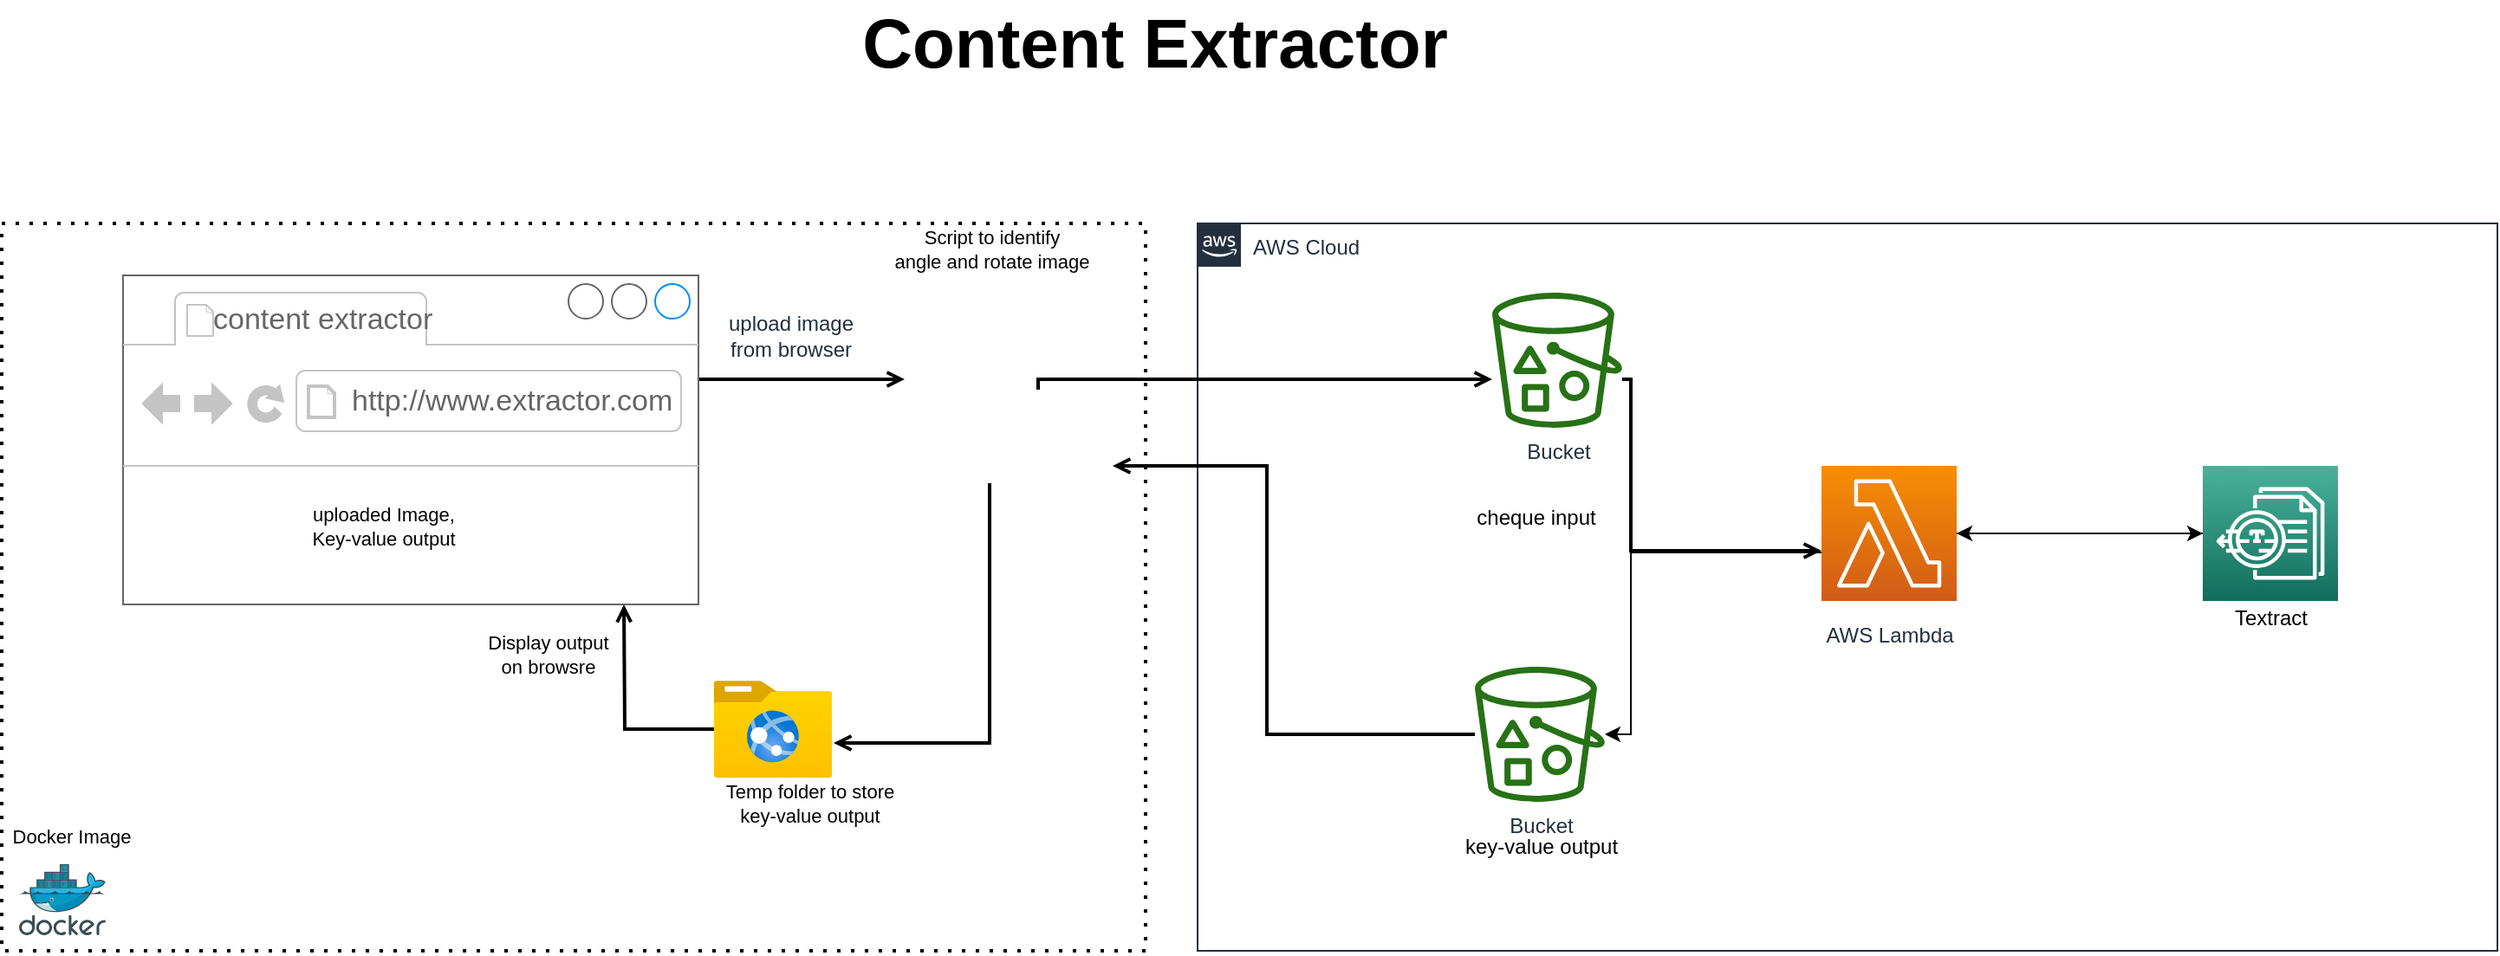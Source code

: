 <mxfile version="16.2.4" type="device"><diagram id="Ht1M8jgEwFfnCIfOTk4-" name="Page-1"><mxGraphModel dx="2842" dy="1752" grid="1" gridSize="10" guides="1" tooltips="1" connect="1" arrows="1" fold="1" page="1" pageScale="1" pageWidth="1169" pageHeight="827" math="0" shadow="0"><root><mxCell id="0"/><mxCell id="1" parent="0"/><mxCell id="UEzPUAAOIrF-is8g5C7q-74" value="AWS Cloud" style="points=[[0,0],[0.25,0],[0.5,0],[0.75,0],[1,0],[1,0.25],[1,0.5],[1,0.75],[1,1],[0.75,1],[0.5,1],[0.25,1],[0,1],[0,0.75],[0,0.5],[0,0.25]];outlineConnect=0;gradientColor=none;html=1;whiteSpace=wrap;fontSize=12;fontStyle=0;shape=mxgraph.aws4.group;grIcon=mxgraph.aws4.group_aws_cloud_alt;strokeColor=#232F3E;fillColor=none;verticalAlign=top;align=left;spacingLeft=30;fontColor=#232F3E;dashed=0;labelBackgroundColor=#ffffff;container=1;pointerEvents=0;collapsible=0;recursiveResize=0;" parent="1" vertex="1"><mxGeometry x="-130" y="60" width="750" height="420" as="geometry"/></mxCell><mxCell id="HNFVejHPbz6Y3fBBY2r6-4" style="edgeStyle=orthogonalEdgeStyle;rounded=0;orthogonalLoop=1;jettySize=auto;html=1;entryX=0;entryY=0.5;entryDx=0;entryDy=0;entryPerimeter=0;" edge="1" parent="UEzPUAAOIrF-is8g5C7q-74" source="UEzPUAAOIrF-is8g5C7q-85" target="HNFVejHPbz6Y3fBBY2r6-1"><mxGeometry relative="1" as="geometry"/></mxCell><mxCell id="HNFVejHPbz6Y3fBBY2r6-8" style="edgeStyle=orthogonalEdgeStyle;rounded=0;orthogonalLoop=1;jettySize=auto;html=1;" edge="1" parent="UEzPUAAOIrF-is8g5C7q-74" source="UEzPUAAOIrF-is8g5C7q-85" target="HNFVejHPbz6Y3fBBY2r6-5"><mxGeometry relative="1" as="geometry"><Array as="points"><mxPoint x="250" y="190"/><mxPoint x="250" y="295"/></Array></mxGeometry></mxCell><mxCell id="UEzPUAAOIrF-is8g5C7q-85" value="AWS Lambda" style="outlineConnect=0;fontColor=#232F3E;gradientColor=#F78E04;gradientDirection=north;fillColor=#D05C17;strokeColor=#ffffff;dashed=0;verticalLabelPosition=bottom;verticalAlign=top;align=center;html=1;fontSize=12;fontStyle=0;aspect=fixed;shape=mxgraph.aws4.resourceIcon;resIcon=mxgraph.aws4.lambda;labelBackgroundColor=#ffffff;spacingTop=6;" parent="UEzPUAAOIrF-is8g5C7q-74" vertex="1"><mxGeometry x="360" y="140" width="78" height="78" as="geometry"/></mxCell><mxCell id="UEzPUAAOIrF-is8g5C7q-77" value="Bucket" style="outlineConnect=0;fontColor=#232F3E;gradientColor=none;fillColor=#277116;strokeColor=none;dashed=0;verticalLabelPosition=bottom;verticalAlign=top;align=center;html=1;fontSize=12;fontStyle=0;aspect=fixed;pointerEvents=1;shape=mxgraph.aws4.bucket_with_objects;labelBackgroundColor=#ffffff;" parent="UEzPUAAOIrF-is8g5C7q-74" vertex="1"><mxGeometry x="170" y="40" width="75" height="78" as="geometry"/></mxCell><mxCell id="UEzPUAAOIrF-is8g5C7q-89" value="" style="edgeStyle=orthogonalEdgeStyle;rounded=0;orthogonalLoop=1;jettySize=auto;html=1;endArrow=open;endFill=0;strokeWidth=2;entryX=0;entryY=0.628;entryDx=0;entryDy=0;entryPerimeter=0;" parent="UEzPUAAOIrF-is8g5C7q-74" source="UEzPUAAOIrF-is8g5C7q-77" target="UEzPUAAOIrF-is8g5C7q-85" edge="1"><mxGeometry relative="1" as="geometry"><Array as="points"><mxPoint x="250" y="90"/><mxPoint x="250" y="189"/></Array><mxPoint x="320" y="270" as="targetPoint"/></mxGeometry></mxCell><mxCell id="HNFVejHPbz6Y3fBBY2r6-7" style="edgeStyle=orthogonalEdgeStyle;rounded=0;orthogonalLoop=1;jettySize=auto;html=1;" edge="1" parent="UEzPUAAOIrF-is8g5C7q-74" source="HNFVejHPbz6Y3fBBY2r6-1" target="UEzPUAAOIrF-is8g5C7q-85"><mxGeometry relative="1" as="geometry"/></mxCell><mxCell id="HNFVejHPbz6Y3fBBY2r6-1" value="" style="sketch=0;points=[[0,0,0],[0.25,0,0],[0.5,0,0],[0.75,0,0],[1,0,0],[0,1,0],[0.25,1,0],[0.5,1,0],[0.75,1,0],[1,1,0],[0,0.25,0],[0,0.5,0],[0,0.75,0],[1,0.25,0],[1,0.5,0],[1,0.75,0]];outlineConnect=0;fontColor=#232F3E;gradientColor=#4AB29A;gradientDirection=north;fillColor=#116D5B;strokeColor=#ffffff;dashed=0;verticalLabelPosition=bottom;verticalAlign=top;align=center;html=1;fontSize=12;fontStyle=0;aspect=fixed;shape=mxgraph.aws4.resourceIcon;resIcon=mxgraph.aws4.textract;" vertex="1" parent="UEzPUAAOIrF-is8g5C7q-74"><mxGeometry x="580" y="140" width="78" height="78" as="geometry"/></mxCell><mxCell id="HNFVejHPbz6Y3fBBY2r6-5" value="Bucket" style="outlineConnect=0;fontColor=#232F3E;gradientColor=none;fillColor=#277116;strokeColor=none;dashed=0;verticalLabelPosition=bottom;verticalAlign=top;align=center;html=1;fontSize=12;fontStyle=0;aspect=fixed;pointerEvents=1;shape=mxgraph.aws4.bucket_with_objects;labelBackgroundColor=#ffffff;" vertex="1" parent="UEzPUAAOIrF-is8g5C7q-74"><mxGeometry x="160" y="256" width="75" height="78" as="geometry"/></mxCell><mxCell id="HNFVejHPbz6Y3fBBY2r6-6" value="Textract" style="text;html=1;align=center;verticalAlign=middle;resizable=0;points=[];autosize=1;strokeColor=none;fillColor=none;" vertex="1" parent="UEzPUAAOIrF-is8g5C7q-74"><mxGeometry x="589" y="218" width="60" height="20" as="geometry"/></mxCell><mxCell id="HNFVejHPbz6Y3fBBY2r6-9" value="key-value output" style="text;html=1;align=center;verticalAlign=middle;resizable=0;points=[];autosize=1;strokeColor=none;fillColor=none;" vertex="1" parent="UEzPUAAOIrF-is8g5C7q-74"><mxGeometry x="147.5" y="350" width="100" height="20" as="geometry"/></mxCell><mxCell id="HNFVejHPbz6Y3fBBY2r6-10" value="cheque input" style="text;html=1;align=center;verticalAlign=middle;resizable=0;points=[];autosize=1;strokeColor=none;fillColor=none;" vertex="1" parent="UEzPUAAOIrF-is8g5C7q-74"><mxGeometry x="155" y="160" width="80" height="20" as="geometry"/></mxCell><mxCell id="HNFVejHPbz6Y3fBBY2r6-18" style="edgeStyle=orthogonalEdgeStyle;shape=connector;rounded=0;orthogonalLoop=1;jettySize=auto;html=1;labelBackgroundColor=default;fontFamily=Helvetica;fontSize=11;fontColor=default;endArrow=open;endFill=0;strokeColor=default;strokeWidth=2;" edge="1" parent="1" target="HNFVejHPbz6Y3fBBY2r6-16"><mxGeometry relative="1" as="geometry"><mxPoint x="-422" y="164" as="sourcePoint"/><Array as="points"><mxPoint x="-422" y="150"/></Array></mxGeometry></mxCell><mxCell id="HNFVejHPbz6Y3fBBY2r6-11" style="edgeStyle=orthogonalEdgeStyle;shape=connector;rounded=0;orthogonalLoop=1;jettySize=auto;html=1;labelBackgroundColor=default;fontFamily=Helvetica;fontSize=11;fontColor=default;endArrow=open;endFill=0;strokeColor=default;strokeWidth=2;startArrow=none;" edge="1" parent="1" target="UEzPUAAOIrF-is8g5C7q-77"><mxGeometry relative="1" as="geometry"><mxPoint x="-222" y="156" as="sourcePoint"/><Array as="points"><mxPoint x="-222" y="150"/></Array></mxGeometry></mxCell><mxCell id="HNFVejHPbz6Y3fBBY2r6-37" style="edgeStyle=orthogonalEdgeStyle;shape=connector;rounded=0;orthogonalLoop=1;jettySize=auto;html=1;labelBackgroundColor=default;fontFamily=Helvetica;fontSize=40;fontColor=default;endArrow=open;endFill=0;strokeColor=default;strokeWidth=2;entryX=1.015;entryY=0.643;entryDx=0;entryDy=0;entryPerimeter=0;" edge="1" parent="1" source="HNFVejHPbz6Y3fBBY2r6-16" target="HNFVejHPbz6Y3fBBY2r6-22"><mxGeometry relative="1" as="geometry"><mxPoint x="-239.0" y="380" as="targetPoint"/><Array as="points"><mxPoint x="-250" y="360"/></Array></mxGeometry></mxCell><mxCell id="HNFVejHPbz6Y3fBBY2r6-16" value="" style="shape=image;html=1;verticalAlign=top;verticalLabelPosition=bottom;labelBackgroundColor=#ffffff;imageAspect=0;aspect=fixed;image=https://cdn1.iconfinder.com/data/icons/DarkGlass_Reworked/128x128/mimetypes/source_py.png;fontFamily=Helvetica;fontSize=11;fontColor=default;" vertex="1" parent="1"><mxGeometry x="-299" y="90" width="120" height="120" as="geometry"/></mxCell><mxCell id="HNFVejHPbz6Y3fBBY2r6-17" value="Script to identify &lt;br&gt;angle and rotate image" style="text;html=1;align=center;verticalAlign=middle;resizable=0;points=[];autosize=1;strokeColor=none;fillColor=none;fontSize=11;fontFamily=Helvetica;fontColor=default;" vertex="1" parent="1"><mxGeometry x="-314" y="60" width="130" height="30" as="geometry"/></mxCell><mxCell id="HNFVejHPbz6Y3fBBY2r6-19" style="edgeStyle=orthogonalEdgeStyle;shape=connector;rounded=0;orthogonalLoop=1;jettySize=auto;html=1;labelBackgroundColor=default;fontFamily=Helvetica;fontSize=11;fontColor=default;endArrow=open;endFill=0;strokeColor=default;strokeWidth=2;" edge="1" parent="1" source="HNFVejHPbz6Y3fBBY2r6-5" target="HNFVejHPbz6Y3fBBY2r6-16"><mxGeometry relative="1" as="geometry"><mxPoint x="-321.4" y="355" as="targetPoint"/><Array as="points"><mxPoint x="-90" y="355"/><mxPoint x="-90" y="200"/></Array></mxGeometry></mxCell><mxCell id="HNFVejHPbz6Y3fBBY2r6-21" value="Temp folder to store &lt;br&gt;key-value output" style="text;html=1;align=center;verticalAlign=middle;resizable=0;points=[];autosize=1;strokeColor=none;fillColor=none;fontSize=11;fontFamily=Helvetica;fontColor=default;" vertex="1" parent="1"><mxGeometry x="-409" y="380" width="110" height="30" as="geometry"/></mxCell><mxCell id="HNFVejHPbz6Y3fBBY2r6-23" style="edgeStyle=orthogonalEdgeStyle;shape=connector;rounded=0;orthogonalLoop=1;jettySize=auto;html=1;labelBackgroundColor=default;fontFamily=Helvetica;fontSize=11;fontColor=default;endArrow=open;endFill=0;strokeColor=default;strokeWidth=2;" edge="1" parent="1" source="HNFVejHPbz6Y3fBBY2r6-22"><mxGeometry relative="1" as="geometry"><mxPoint x="-461" y="280" as="targetPoint"/></mxGeometry></mxCell><mxCell id="HNFVejHPbz6Y3fBBY2r6-22" value="" style="aspect=fixed;html=1;points=[];align=center;image;fontSize=12;image=img/lib/azure2/general/Folder_Website.svg;fontFamily=Helvetica;fontColor=default;" vertex="1" parent="1"><mxGeometry x="-409" y="324" width="68" height="56.0" as="geometry"/></mxCell><mxCell id="HNFVejHPbz6Y3fBBY2r6-24" value="&lt;span style=&quot;color: rgb(35 , 47 , 62) ; font-size: 12px ; background-color: rgb(255 , 255 , 255)&quot;&gt;upload image&lt;/span&gt;&lt;br style=&quot;color: rgb(35 , 47 , 62) ; font-size: 12px&quot;&gt;&lt;span style=&quot;color: rgb(35 , 47 , 62) ; font-size: 12px ; background-color: rgb(255 , 255 , 255)&quot;&gt;from browser&lt;/span&gt;" style="text;html=1;align=center;verticalAlign=middle;resizable=0;points=[];autosize=1;strokeColor=none;fillColor=none;fontSize=11;fontFamily=Helvetica;fontColor=default;" vertex="1" parent="1"><mxGeometry x="-410" y="110" width="90" height="30" as="geometry"/></mxCell><mxCell id="HNFVejHPbz6Y3fBBY2r6-25" value="" style="strokeWidth=1;shadow=0;dashed=0;align=center;html=1;shape=mxgraph.mockup.containers.browserWindow;rSize=0;strokeColor=#666666;strokeColor2=#008cff;strokeColor3=#c4c4c4;mainText=,;recursiveResize=0;fontFamily=Helvetica;fontSize=11;fontColor=default;" vertex="1" parent="1"><mxGeometry x="-750" y="90" width="332" height="190" as="geometry"/></mxCell><mxCell id="HNFVejHPbz6Y3fBBY2r6-26" value="content extractor" style="strokeWidth=1;shadow=0;dashed=0;align=center;html=1;shape=mxgraph.mockup.containers.anchor;fontSize=17;fontColor=#666666;align=left;fontFamily=Helvetica;" vertex="1" parent="HNFVejHPbz6Y3fBBY2r6-25"><mxGeometry x="50" y="12" width="120" height="28" as="geometry"/></mxCell><mxCell id="HNFVejHPbz6Y3fBBY2r6-27" value="http://www.extractor.com" style="strokeWidth=1;shadow=0;dashed=0;align=center;html=1;shape=mxgraph.mockup.containers.anchor;rSize=0;fontSize=17;fontColor=#666666;align=left;fontFamily=Helvetica;" vertex="1" parent="HNFVejHPbz6Y3fBBY2r6-25"><mxGeometry x="130" y="60" width="250" height="26" as="geometry"/></mxCell><mxCell id="HNFVejHPbz6Y3fBBY2r6-29" value="uploaded Image,&lt;br&gt;Key-value output" style="text;html=1;align=center;verticalAlign=middle;resizable=0;points=[];autosize=1;strokeColor=none;fillColor=none;fontSize=11;fontFamily=Helvetica;fontColor=default;" vertex="1" parent="HNFVejHPbz6Y3fBBY2r6-25"><mxGeometry x="100" y="130" width="100" height="30" as="geometry"/></mxCell><mxCell id="HNFVejHPbz6Y3fBBY2r6-28" value="Display output &lt;br&gt;on browsre" style="text;html=1;align=center;verticalAlign=middle;resizable=0;points=[];autosize=1;strokeColor=none;fillColor=none;fontSize=11;fontFamily=Helvetica;fontColor=default;" vertex="1" parent="1"><mxGeometry x="-550" y="294" width="90" height="30" as="geometry"/></mxCell><mxCell id="HNFVejHPbz6Y3fBBY2r6-30" value="" style="sketch=0;aspect=fixed;html=1;points=[];align=center;image;fontSize=12;image=img/lib/mscae/Docker.svg;fontFamily=Helvetica;fontColor=default;" vertex="1" parent="1"><mxGeometry x="-810" y="430" width="50" height="41" as="geometry"/></mxCell><mxCell id="HNFVejHPbz6Y3fBBY2r6-31" value="" style="endArrow=none;dashed=1;html=1;dashPattern=1 3;strokeWidth=2;rounded=0;labelBackgroundColor=default;fontFamily=Helvetica;fontSize=11;fontColor=default;shape=connector;" edge="1" parent="1"><mxGeometry width="50" height="50" relative="1" as="geometry"><mxPoint x="-820" y="60" as="sourcePoint"/><mxPoint x="-820" y="60" as="targetPoint"/><Array as="points"><mxPoint x="-160" y="60"/><mxPoint x="-160" y="480"/><mxPoint x="-820" y="480"/></Array></mxGeometry></mxCell><mxCell id="HNFVejHPbz6Y3fBBY2r6-32" value="Docker Image" style="text;html=1;align=center;verticalAlign=middle;resizable=0;points=[];autosize=1;strokeColor=none;fillColor=none;fontSize=11;fontFamily=Helvetica;fontColor=default;" vertex="1" parent="1"><mxGeometry x="-820" y="404" width="80" height="20" as="geometry"/></mxCell><mxCell id="HNFVejHPbz6Y3fBBY2r6-33" value="&lt;b&gt;&lt;font style=&quot;font-size: 40px&quot;&gt;Content Extractor&lt;/font&gt;&lt;/b&gt;" style="text;html=1;align=center;verticalAlign=middle;resizable=0;points=[];autosize=1;strokeColor=none;fillColor=none;fontSize=11;fontFamily=Helvetica;fontColor=default;" vertex="1" parent="1"><mxGeometry x="-330" y="-60" width="350" height="30" as="geometry"/></mxCell></root></mxGraphModel></diagram></mxfile>